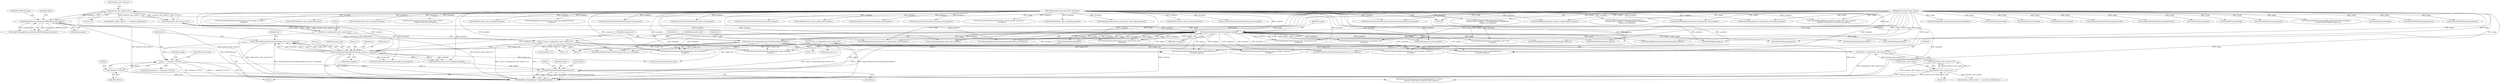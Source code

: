 digraph "0_ImageMagick_726812fa2fa7ce16bcf58f6e115f65427a1c0950_2@pointer" {
"1000589" [label="(Call,q == (Quantum *) NULL)"];
"1000579" [label="(Call,q=GetCacheViewAuthenticPixels(image_view,x,y,1,1,exception))"];
"1000581" [label="(Call,GetCacheViewAuthenticPixels(image_view,x,y,1,1,exception))"];
"1000219" [label="(Call,image_view=AcquireAuthenticCacheView(image,exception))"];
"1000221" [label="(Call,AcquireAuthenticCacheView(image,exception))"];
"1000188" [label="(Call,SetImageColorspace(image,sRGBColorspace,exception))"];
"1000104" [label="(MethodParameterIn,Image *image)"];
"1000107" [label="(MethodParameterIn,ExceptionInfo *exception)"];
"1000195" [label="(Call,x=(ssize_t) ceil(primitive_info->point.x-0.5))"];
"1000197" [label="(Call,(ssize_t) ceil(primitive_info->point.x-0.5))"];
"1000199" [label="(Call,ceil(primitive_info->point.x-0.5))"];
"1000200" [label="(Call,primitive_info->point.x-0.5)"];
"1000207" [label="(Call,y=(ssize_t) ceil(primitive_info->point.y-0.5))"];
"1000209" [label="(Call,(ssize_t) ceil(primitive_info->point.y-0.5))"];
"1000211" [label="(Call,ceil(primitive_info->point.y-0.5))"];
"1000212" [label="(Call,primitive_info->point.y-0.5)"];
"1000591" [label="(Call,(Quantum *) NULL)"];
"1000606" [label="(Call,SetPixelViaPixelInfo(image,&pixel,q))"];
"1000932" [label="(Call,ReadImage(clone_info,exception))"];
"1000393" [label="(Call,SyncCacheViewAuthenticPixels(image_view,exception))"];
"1000607" [label="(Identifier,image)"];
"1000537" [label="(Call,GetFillColor(draw_info,x,y,&pixel,exception))"];
"1000912" [label="(Call,ReadInlineImage(clone_info,primitive_info->text,\n          exception))"];
"1000213" [label="(Call,primitive_info->point.y)"];
"1000189" [label="(Identifier,image)"];
"1001629" [label="(MethodReturn,MagickExport MagickBooleanType)"];
"1000594" [label="(ControlStructure,break;)"];
"1000870" [label="(Call,SyncCacheViewAuthenticPixels(image_view,exception))"];
"1000220" [label="(Identifier,image_view)"];
"1000212" [label="(Call,primitive_info->point.y-0.5)"];
"1000296" [label="(Call,GetOneCacheViewVirtualPixelInfo(image_view,x,y,&target,\n            exception))"];
"1000269" [label="(Call,GetFillColor(draw_info,x,y,&pixel,exception))"];
"1000580" [label="(Identifier,q)"];
"1000590" [label="(Identifier,q)"];
"1000201" [label="(Call,primitive_info->point.x)"];
"1000544" [label="(Call,SetPixelAlpha(image,ClampToQuantum(pixel.alpha),q))"];
"1000186" [label="(Call,(void) SetImageColorspace(image,sRGBColorspace,exception))"];
"1000380" [label="(Call,SetPixelAlpha(image,ClampToQuantum(pixel.alpha),q))"];
"1000221" [label="(Call,AcquireAuthenticCacheView(image,exception))"];
"1000209" [label="(Call,(ssize_t) ceil(primitive_info->point.y-0.5))"];
"1000195" [label="(Call,x=(ssize_t) ceil(primitive_info->point.x-0.5))"];
"1000206" [label="(Literal,0.5)"];
"1000370" [label="(Call,GetPixelChannels(image))"];
"1000226" [label="(Identifier,primitive_info)"];
"1000606" [label="(Call,SetPixelViaPixelInfo(image,&pixel,q))"];
"1000208" [label="(Identifier,y)"];
"1000586" [label="(Literal,1)"];
"1000678" [label="(Call,GetPixelInfoPixel(image,q,&pixel))"];
"1000730" [label="(Call,GetOneVirtualPixelInfo(image,TileVirtualPixelMethod,x,y,\n            &target,exception))"];
"1000276" [label="(Call,SetPixelAlpha(image,ClampToQuantum(pixel.alpha),q))"];
"1000599" [label="(Call,GetFillColor(draw_info,x,y,&pixel,exception))"];
"1000285" [label="(Call,SyncCacheViewAuthenticPixels(image_view,exception))"];
"1000255" [label="(Call,GetCacheViewAuthenticPixels(image_view,x,y,1,1,exception))"];
"1000223" [label="(Identifier,exception)"];
"1000553" [label="(Call,GetPixelChannels(image))"];
"1001480" [label="(Call,primitive_info[i-1].point.x == primitive_info[0].point.x)"];
"1000507" [label="(Call,GetCacheViewAuthenticPixels(image_view,0,y,image->columns,1,\n              exception))"];
"1001258" [label="(Call,GetPixelAlpha(image,q))"];
"1000211" [label="(Call,ceil(primitive_info->point.y-0.5))"];
"1000801" [label="(Call,GetPixelInfo(image,&pixel))"];
"1001165" [label="(Call,DrawAffineImage(image,composite_image,&affine,exception))"];
"1001608" [label="(Call,DestroyCacheView(image_view))"];
"1000582" [label="(Identifier,image_view)"];
"1001409" [label="(Call,DrawPolygonPrimitive(image,clone_info,primitive_info,\n             exception))"];
"1001225" [label="(Call,GetCacheViewAuthenticPixels(image_view,x,y,1,1,exception))"];
"1000196" [label="(Identifier,x)"];
"1000593" [label="(Identifier,NULL)"];
"1000822" [label="(Call,GetCacheViewAuthenticPixels(image_view,0,y,image->columns,1,\n              exception))"];
"1001264" [label="(Call,SyncCacheViewAuthenticPixels(image_view,exception))"];
"1000222" [label="(Identifier,image)"];
"1000608" [label="(Call,&pixel)"];
"1000588" [label="(ControlStructure,if (q == (Quantum *) NULL))"];
"1000191" [label="(Identifier,exception)"];
"1000219" [label="(Call,image_view=AcquireAuthenticCacheView(image,exception))"];
"1000866" [label="(Call,GetPixelChannels(image))"];
"1000108" [label="(Block,)"];
"1001581" [label="(Call,DrawPolygonPrimitive(image,clone_info,primitive_info,\n             exception))"];
"1001212" [label="(Call,x < 0)"];
"1000482" [label="(Call,SetImageChannelMask(image,channel_mask))"];
"1000591" [label="(Call,(Quantum *) NULL)"];
"1001552" [label="(Call,DrawPolygonPrimitive(image,draw_info,primitive_info,\n                exception))"];
"1000464" [label="(Call,FloodfillPaintImage(image,draw_info,&target,x,y,\n            primitive_info->method == FloodfillMethod ? MagickFalse :\n            MagickTrue,exception))"];
"1000557" [label="(Call,SyncCacheViewAuthenticPixels(image_view,exception))"];
"1000579" [label="(Call,q=GetCacheViewAuthenticPixels(image_view,x,y,1,1,exception))"];
"1001239" [label="(Call,GetFillColor(draw_info,x,y,&fill_color,exception))"];
"1000576" [label="(Block,)"];
"1000610" [label="(Identifier,q)"];
"1000459" [label="(Call,SetImageChannelMask(image,AlphaChannel))"];
"1000694" [label="(Call,GetPixelChannels(image))"];
"1000190" [label="(Identifier,sRGBColorspace)"];
"1000585" [label="(Literal,1)"];
"1000715" [label="(Call,SyncCacheViewAuthenticPixels(image_view,exception))"];
"1001600" [label="(Call,DrawPolygonPrimitive(image,draw_info,primitive_info,exception))"];
"1000389" [label="(Call,GetPixelChannels(image))"];
"1000648" [label="(Call,GetCacheViewAuthenticPixels(image_view,0,y,image->columns,1,\n              exception))"];
"1001072" [label="(Call,SetGeometry(image,&geometry))"];
"1000188" [label="(Call,SetImageColorspace(image,sRGBColorspace,exception))"];
"1000409" [label="(Call,GetOneVirtualPixelInfo(image,TileVirtualPixelMethod,x,y,\n            &target,exception))"];
"1001592" [label="(Call,DrawStrokePolygon(image,draw_info,primitive_info,exception))"];
"1001066" [label="(Call,SetImageAlpha(composite_image,draw_info->alpha,exception))"];
"1000587" [label="(Identifier,exception)"];
"1000199" [label="(Call,ceil(primitive_info->point.x-0.5))"];
"1000107" [label="(MethodParameterIn,ExceptionInfo *exception)"];
"1000207" [label="(Call,y=(ssize_t) ceil(primitive_info->point.y-0.5))"];
"1001420" [label="(Call,DrawDashPolygon(draw_info,primitive_info,image,exception))"];
"1000697" [label="(Call,GetFillColor(draw_info,x,y,&pixel,exception))"];
"1000581" [label="(Call,GetCacheViewAuthenticPixels(image_view,x,y,1,1,exception))"];
"1001174" [label="(Call,CompositeImage(image,composite_image,draw_info->compose,\n          MagickTrue,geometry.x,geometry.y,exception))"];
"1000324" [label="(Call,GetCacheViewAuthenticPixels(image_view,0,y,image->columns,1,\n              exception))"];
"1000104" [label="(MethodParameterIn,Image *image)"];
"1001088" [label="(Call,geometry.y=y)"];
"1000218" [label="(Literal,0.5)"];
"1000354" [label="(Call,GetPixelInfoPixel(image,q,&pixel))"];
"1001199" [label="(Call,y < 0)"];
"1001300" [label="(Call,FormatLocaleString(geometry,MagickPathExtent,\"%+f%+f\",\n        primitive_info->point.x,primitive_info->point.y))"];
"1000583" [label="(Identifier,x)"];
"1001497" [label="(Call,primitive_info[i-1].point.y == primitive_info[0].point.y)"];
"1001246" [label="(Call,CompositePixelOver(image,&fill_color,(double) fill_color.alpha,q,\n        (double) GetPixelAlpha(image,q),q))"];
"1000711" [label="(Call,GetPixelChannels(image))"];
"1000595" [label="(Call,GetPixelInfo(image,&pixel))"];
"1001083" [label="(Call,geometry.x=x)"];
"1000780" [label="(Call,FloodfillPaintImage(image,draw_info,&target,x,y,\n            primitive_info->method == FloodfillMethod ? MagickFalse :\n            MagickTrue,exception))"];
"1001324" [label="(Call,AnnotateImage(image,clone_info,exception))"];
"1000852" [label="(Call,GetFillColor(draw_info,x,y,&pixel,exception))"];
"1000303" [label="(Call,GetPixelInfo(image,&pixel))"];
"1001038" [label="(Call,TransformImage(&composite_image,(char *) NULL,\n            composite_geometry,exception))"];
"1000197" [label="(Call,(ssize_t) ceil(primitive_info->point.x-0.5))"];
"1000624" [label="(Call,GetOneCacheViewVirtualPixelInfo(image_view,x,y,&target,\n            exception))"];
"1000596" [label="(Identifier,image)"];
"1001121" [label="(Call,ParseGravityGeometry(image,composite_geometry,&geometry,exception))"];
"1000200" [label="(Call,primitive_info->point.x-0.5)"];
"1000239" [label="(Call,SetImageAlphaChannel(image,OpaqueAlphaChannel,exception))"];
"1000589" [label="(Call,q == (Quantum *) NULL)"];
"1000613" [label="(Call,SyncCacheViewAuthenticPixels(image_view,exception))"];
"1000704" [label="(Call,SetPixelViaPixelInfo(image,&pixel,q))"];
"1000859" [label="(Call,SetPixelViaPixelInfo(image,&pixel,q))"];
"1000373" [label="(Call,GetFillColor(draw_info,x,y,&pixel,exception))"];
"1001054" [label="(Call,SetImageAlphaChannel(composite_image,OpaqueAlphaChannel,\n          exception))"];
"1000584" [label="(Identifier,y)"];
"1000589" -> "1000588"  [label="AST: "];
"1000589" -> "1000591"  [label="CFG: "];
"1000590" -> "1000589"  [label="AST: "];
"1000591" -> "1000589"  [label="AST: "];
"1000594" -> "1000589"  [label="CFG: "];
"1000596" -> "1000589"  [label="CFG: "];
"1000589" -> "1001629"  [label="DDG: q == (Quantum *) NULL"];
"1000589" -> "1001629"  [label="DDG: q"];
"1000589" -> "1001629"  [label="DDG: (Quantum *) NULL"];
"1000579" -> "1000589"  [label="DDG: q"];
"1000591" -> "1000589"  [label="DDG: NULL"];
"1000589" -> "1000606"  [label="DDG: q"];
"1000579" -> "1000576"  [label="AST: "];
"1000579" -> "1000581"  [label="CFG: "];
"1000580" -> "1000579"  [label="AST: "];
"1000581" -> "1000579"  [label="AST: "];
"1000590" -> "1000579"  [label="CFG: "];
"1000579" -> "1001629"  [label="DDG: GetCacheViewAuthenticPixels(image_view,x,y,1,1,exception)"];
"1000581" -> "1000579"  [label="DDG: 1"];
"1000581" -> "1000579"  [label="DDG: exception"];
"1000581" -> "1000579"  [label="DDG: y"];
"1000581" -> "1000579"  [label="DDG: x"];
"1000581" -> "1000579"  [label="DDG: image_view"];
"1000581" -> "1000587"  [label="CFG: "];
"1000582" -> "1000581"  [label="AST: "];
"1000583" -> "1000581"  [label="AST: "];
"1000584" -> "1000581"  [label="AST: "];
"1000585" -> "1000581"  [label="AST: "];
"1000586" -> "1000581"  [label="AST: "];
"1000587" -> "1000581"  [label="AST: "];
"1000581" -> "1001629"  [label="DDG: x"];
"1000581" -> "1001629"  [label="DDG: y"];
"1000581" -> "1001629"  [label="DDG: exception"];
"1000219" -> "1000581"  [label="DDG: image_view"];
"1000195" -> "1000581"  [label="DDG: x"];
"1000207" -> "1000581"  [label="DDG: y"];
"1000221" -> "1000581"  [label="DDG: exception"];
"1000107" -> "1000581"  [label="DDG: exception"];
"1000581" -> "1000599"  [label="DDG: x"];
"1000581" -> "1000599"  [label="DDG: y"];
"1000581" -> "1000599"  [label="DDG: exception"];
"1000581" -> "1000613"  [label="DDG: image_view"];
"1000581" -> "1001608"  [label="DDG: image_view"];
"1000219" -> "1000108"  [label="AST: "];
"1000219" -> "1000221"  [label="CFG: "];
"1000220" -> "1000219"  [label="AST: "];
"1000221" -> "1000219"  [label="AST: "];
"1000226" -> "1000219"  [label="CFG: "];
"1000219" -> "1001629"  [label="DDG: AcquireAuthenticCacheView(image,exception)"];
"1000221" -> "1000219"  [label="DDG: image"];
"1000221" -> "1000219"  [label="DDG: exception"];
"1000219" -> "1000255"  [label="DDG: image_view"];
"1000219" -> "1000296"  [label="DDG: image_view"];
"1000219" -> "1000507"  [label="DDG: image_view"];
"1000219" -> "1000624"  [label="DDG: image_view"];
"1000219" -> "1000822"  [label="DDG: image_view"];
"1000219" -> "1001225"  [label="DDG: image_view"];
"1000219" -> "1001608"  [label="DDG: image_view"];
"1000221" -> "1000223"  [label="CFG: "];
"1000222" -> "1000221"  [label="AST: "];
"1000223" -> "1000221"  [label="AST: "];
"1000221" -> "1001629"  [label="DDG: exception"];
"1000221" -> "1001629"  [label="DDG: image"];
"1000188" -> "1000221"  [label="DDG: image"];
"1000188" -> "1000221"  [label="DDG: exception"];
"1000104" -> "1000221"  [label="DDG: image"];
"1000107" -> "1000221"  [label="DDG: exception"];
"1000221" -> "1000239"  [label="DDG: image"];
"1000221" -> "1000239"  [label="DDG: exception"];
"1000221" -> "1000255"  [label="DDG: exception"];
"1000221" -> "1000276"  [label="DDG: image"];
"1000221" -> "1000296"  [label="DDG: exception"];
"1000221" -> "1000303"  [label="DDG: image"];
"1000221" -> "1000409"  [label="DDG: image"];
"1000221" -> "1000409"  [label="DDG: exception"];
"1000221" -> "1000507"  [label="DDG: exception"];
"1000221" -> "1000544"  [label="DDG: image"];
"1000221" -> "1000595"  [label="DDG: image"];
"1000221" -> "1000624"  [label="DDG: exception"];
"1000221" -> "1000678"  [label="DDG: image"];
"1000221" -> "1000730"  [label="DDG: image"];
"1000221" -> "1000730"  [label="DDG: exception"];
"1000221" -> "1000801"  [label="DDG: image"];
"1000221" -> "1000822"  [label="DDG: exception"];
"1000221" -> "1000912"  [label="DDG: exception"];
"1000221" -> "1000932"  [label="DDG: exception"];
"1000221" -> "1001072"  [label="DDG: image"];
"1000221" -> "1001225"  [label="DDG: exception"];
"1000221" -> "1001258"  [label="DDG: image"];
"1000221" -> "1001324"  [label="DDG: image"];
"1000221" -> "1001324"  [label="DDG: exception"];
"1000221" -> "1001409"  [label="DDG: image"];
"1000221" -> "1001409"  [label="DDG: exception"];
"1000221" -> "1001552"  [label="DDG: image"];
"1000221" -> "1001552"  [label="DDG: exception"];
"1000221" -> "1001581"  [label="DDG: image"];
"1000221" -> "1001581"  [label="DDG: exception"];
"1000221" -> "1001600"  [label="DDG: image"];
"1000221" -> "1001600"  [label="DDG: exception"];
"1000188" -> "1000186"  [label="AST: "];
"1000188" -> "1000191"  [label="CFG: "];
"1000189" -> "1000188"  [label="AST: "];
"1000190" -> "1000188"  [label="AST: "];
"1000191" -> "1000188"  [label="AST: "];
"1000186" -> "1000188"  [label="CFG: "];
"1000188" -> "1001629"  [label="DDG: sRGBColorspace"];
"1000188" -> "1000186"  [label="DDG: image"];
"1000188" -> "1000186"  [label="DDG: sRGBColorspace"];
"1000188" -> "1000186"  [label="DDG: exception"];
"1000104" -> "1000188"  [label="DDG: image"];
"1000107" -> "1000188"  [label="DDG: exception"];
"1000104" -> "1000103"  [label="AST: "];
"1000104" -> "1001629"  [label="DDG: image"];
"1000104" -> "1000239"  [label="DDG: image"];
"1000104" -> "1000276"  [label="DDG: image"];
"1000104" -> "1000303"  [label="DDG: image"];
"1000104" -> "1000354"  [label="DDG: image"];
"1000104" -> "1000370"  [label="DDG: image"];
"1000104" -> "1000380"  [label="DDG: image"];
"1000104" -> "1000389"  [label="DDG: image"];
"1000104" -> "1000409"  [label="DDG: image"];
"1000104" -> "1000459"  [label="DDG: image"];
"1000104" -> "1000464"  [label="DDG: image"];
"1000104" -> "1000482"  [label="DDG: image"];
"1000104" -> "1000544"  [label="DDG: image"];
"1000104" -> "1000553"  [label="DDG: image"];
"1000104" -> "1000595"  [label="DDG: image"];
"1000104" -> "1000606"  [label="DDG: image"];
"1000104" -> "1000678"  [label="DDG: image"];
"1000104" -> "1000694"  [label="DDG: image"];
"1000104" -> "1000704"  [label="DDG: image"];
"1000104" -> "1000711"  [label="DDG: image"];
"1000104" -> "1000730"  [label="DDG: image"];
"1000104" -> "1000780"  [label="DDG: image"];
"1000104" -> "1000801"  [label="DDG: image"];
"1000104" -> "1000859"  [label="DDG: image"];
"1000104" -> "1000866"  [label="DDG: image"];
"1000104" -> "1001072"  [label="DDG: image"];
"1000104" -> "1001121"  [label="DDG: image"];
"1000104" -> "1001165"  [label="DDG: image"];
"1000104" -> "1001174"  [label="DDG: image"];
"1000104" -> "1001246"  [label="DDG: image"];
"1000104" -> "1001258"  [label="DDG: image"];
"1000104" -> "1001324"  [label="DDG: image"];
"1000104" -> "1001409"  [label="DDG: image"];
"1000104" -> "1001420"  [label="DDG: image"];
"1000104" -> "1001552"  [label="DDG: image"];
"1000104" -> "1001581"  [label="DDG: image"];
"1000104" -> "1001592"  [label="DDG: image"];
"1000104" -> "1001600"  [label="DDG: image"];
"1000107" -> "1000103"  [label="AST: "];
"1000107" -> "1001629"  [label="DDG: exception"];
"1000107" -> "1000239"  [label="DDG: exception"];
"1000107" -> "1000255"  [label="DDG: exception"];
"1000107" -> "1000269"  [label="DDG: exception"];
"1000107" -> "1000285"  [label="DDG: exception"];
"1000107" -> "1000296"  [label="DDG: exception"];
"1000107" -> "1000324"  [label="DDG: exception"];
"1000107" -> "1000373"  [label="DDG: exception"];
"1000107" -> "1000393"  [label="DDG: exception"];
"1000107" -> "1000409"  [label="DDG: exception"];
"1000107" -> "1000464"  [label="DDG: exception"];
"1000107" -> "1000507"  [label="DDG: exception"];
"1000107" -> "1000537"  [label="DDG: exception"];
"1000107" -> "1000557"  [label="DDG: exception"];
"1000107" -> "1000599"  [label="DDG: exception"];
"1000107" -> "1000613"  [label="DDG: exception"];
"1000107" -> "1000624"  [label="DDG: exception"];
"1000107" -> "1000648"  [label="DDG: exception"];
"1000107" -> "1000697"  [label="DDG: exception"];
"1000107" -> "1000715"  [label="DDG: exception"];
"1000107" -> "1000730"  [label="DDG: exception"];
"1000107" -> "1000780"  [label="DDG: exception"];
"1000107" -> "1000822"  [label="DDG: exception"];
"1000107" -> "1000852"  [label="DDG: exception"];
"1000107" -> "1000870"  [label="DDG: exception"];
"1000107" -> "1000912"  [label="DDG: exception"];
"1000107" -> "1000932"  [label="DDG: exception"];
"1000107" -> "1001038"  [label="DDG: exception"];
"1000107" -> "1001054"  [label="DDG: exception"];
"1000107" -> "1001066"  [label="DDG: exception"];
"1000107" -> "1001121"  [label="DDG: exception"];
"1000107" -> "1001165"  [label="DDG: exception"];
"1000107" -> "1001174"  [label="DDG: exception"];
"1000107" -> "1001225"  [label="DDG: exception"];
"1000107" -> "1001239"  [label="DDG: exception"];
"1000107" -> "1001264"  [label="DDG: exception"];
"1000107" -> "1001324"  [label="DDG: exception"];
"1000107" -> "1001409"  [label="DDG: exception"];
"1000107" -> "1001420"  [label="DDG: exception"];
"1000107" -> "1001552"  [label="DDG: exception"];
"1000107" -> "1001581"  [label="DDG: exception"];
"1000107" -> "1001592"  [label="DDG: exception"];
"1000107" -> "1001600"  [label="DDG: exception"];
"1000195" -> "1000108"  [label="AST: "];
"1000195" -> "1000197"  [label="CFG: "];
"1000196" -> "1000195"  [label="AST: "];
"1000197" -> "1000195"  [label="AST: "];
"1000208" -> "1000195"  [label="CFG: "];
"1000195" -> "1001629"  [label="DDG: (ssize_t) ceil(primitive_info->point.x-0.5)"];
"1000195" -> "1001629"  [label="DDG: x"];
"1000197" -> "1000195"  [label="DDG: ceil(primitive_info->point.x-0.5)"];
"1000195" -> "1000255"  [label="DDG: x"];
"1000195" -> "1000296"  [label="DDG: x"];
"1000195" -> "1000409"  [label="DDG: x"];
"1000195" -> "1000624"  [label="DDG: x"];
"1000195" -> "1000730"  [label="DDG: x"];
"1000195" -> "1001083"  [label="DDG: x"];
"1000195" -> "1001212"  [label="DDG: x"];
"1000197" -> "1000199"  [label="CFG: "];
"1000198" -> "1000197"  [label="AST: "];
"1000199" -> "1000197"  [label="AST: "];
"1000197" -> "1001629"  [label="DDG: ceil(primitive_info->point.x-0.5)"];
"1000199" -> "1000197"  [label="DDG: primitive_info->point.x-0.5"];
"1000199" -> "1000200"  [label="CFG: "];
"1000200" -> "1000199"  [label="AST: "];
"1000199" -> "1001629"  [label="DDG: primitive_info->point.x-0.5"];
"1000200" -> "1000199"  [label="DDG: primitive_info->point.x"];
"1000200" -> "1000199"  [label="DDG: 0.5"];
"1000200" -> "1000206"  [label="CFG: "];
"1000201" -> "1000200"  [label="AST: "];
"1000206" -> "1000200"  [label="AST: "];
"1000200" -> "1001629"  [label="DDG: primitive_info->point.x"];
"1000200" -> "1001300"  [label="DDG: primitive_info->point.x"];
"1000200" -> "1001480"  [label="DDG: primitive_info->point.x"];
"1000207" -> "1000108"  [label="AST: "];
"1000207" -> "1000209"  [label="CFG: "];
"1000208" -> "1000207"  [label="AST: "];
"1000209" -> "1000207"  [label="AST: "];
"1000220" -> "1000207"  [label="CFG: "];
"1000207" -> "1001629"  [label="DDG: (ssize_t) ceil(primitive_info->point.y-0.5)"];
"1000207" -> "1001629"  [label="DDG: y"];
"1000209" -> "1000207"  [label="DDG: ceil(primitive_info->point.y-0.5)"];
"1000207" -> "1000255"  [label="DDG: y"];
"1000207" -> "1000296"  [label="DDG: y"];
"1000207" -> "1000409"  [label="DDG: y"];
"1000207" -> "1000624"  [label="DDG: y"];
"1000207" -> "1000730"  [label="DDG: y"];
"1000207" -> "1001088"  [label="DDG: y"];
"1000207" -> "1001199"  [label="DDG: y"];
"1000209" -> "1000211"  [label="CFG: "];
"1000210" -> "1000209"  [label="AST: "];
"1000211" -> "1000209"  [label="AST: "];
"1000209" -> "1001629"  [label="DDG: ceil(primitive_info->point.y-0.5)"];
"1000211" -> "1000209"  [label="DDG: primitive_info->point.y-0.5"];
"1000211" -> "1000212"  [label="CFG: "];
"1000212" -> "1000211"  [label="AST: "];
"1000211" -> "1001629"  [label="DDG: primitive_info->point.y-0.5"];
"1000212" -> "1000211"  [label="DDG: primitive_info->point.y"];
"1000212" -> "1000211"  [label="DDG: 0.5"];
"1000212" -> "1000218"  [label="CFG: "];
"1000213" -> "1000212"  [label="AST: "];
"1000218" -> "1000212"  [label="AST: "];
"1000212" -> "1001629"  [label="DDG: primitive_info->point.y"];
"1000212" -> "1001300"  [label="DDG: primitive_info->point.y"];
"1000212" -> "1001497"  [label="DDG: primitive_info->point.y"];
"1000591" -> "1000593"  [label="CFG: "];
"1000592" -> "1000591"  [label="AST: "];
"1000593" -> "1000591"  [label="AST: "];
"1000591" -> "1001629"  [label="DDG: NULL"];
"1000606" -> "1000576"  [label="AST: "];
"1000606" -> "1000610"  [label="CFG: "];
"1000607" -> "1000606"  [label="AST: "];
"1000608" -> "1000606"  [label="AST: "];
"1000610" -> "1000606"  [label="AST: "];
"1000612" -> "1000606"  [label="CFG: "];
"1000606" -> "1001629"  [label="DDG: image"];
"1000606" -> "1001629"  [label="DDG: q"];
"1000606" -> "1001629"  [label="DDG: &pixel"];
"1000606" -> "1001629"  [label="DDG: SetPixelViaPixelInfo(image,&pixel,q)"];
"1000595" -> "1000606"  [label="DDG: image"];
"1000599" -> "1000606"  [label="DDG: &pixel"];
}
